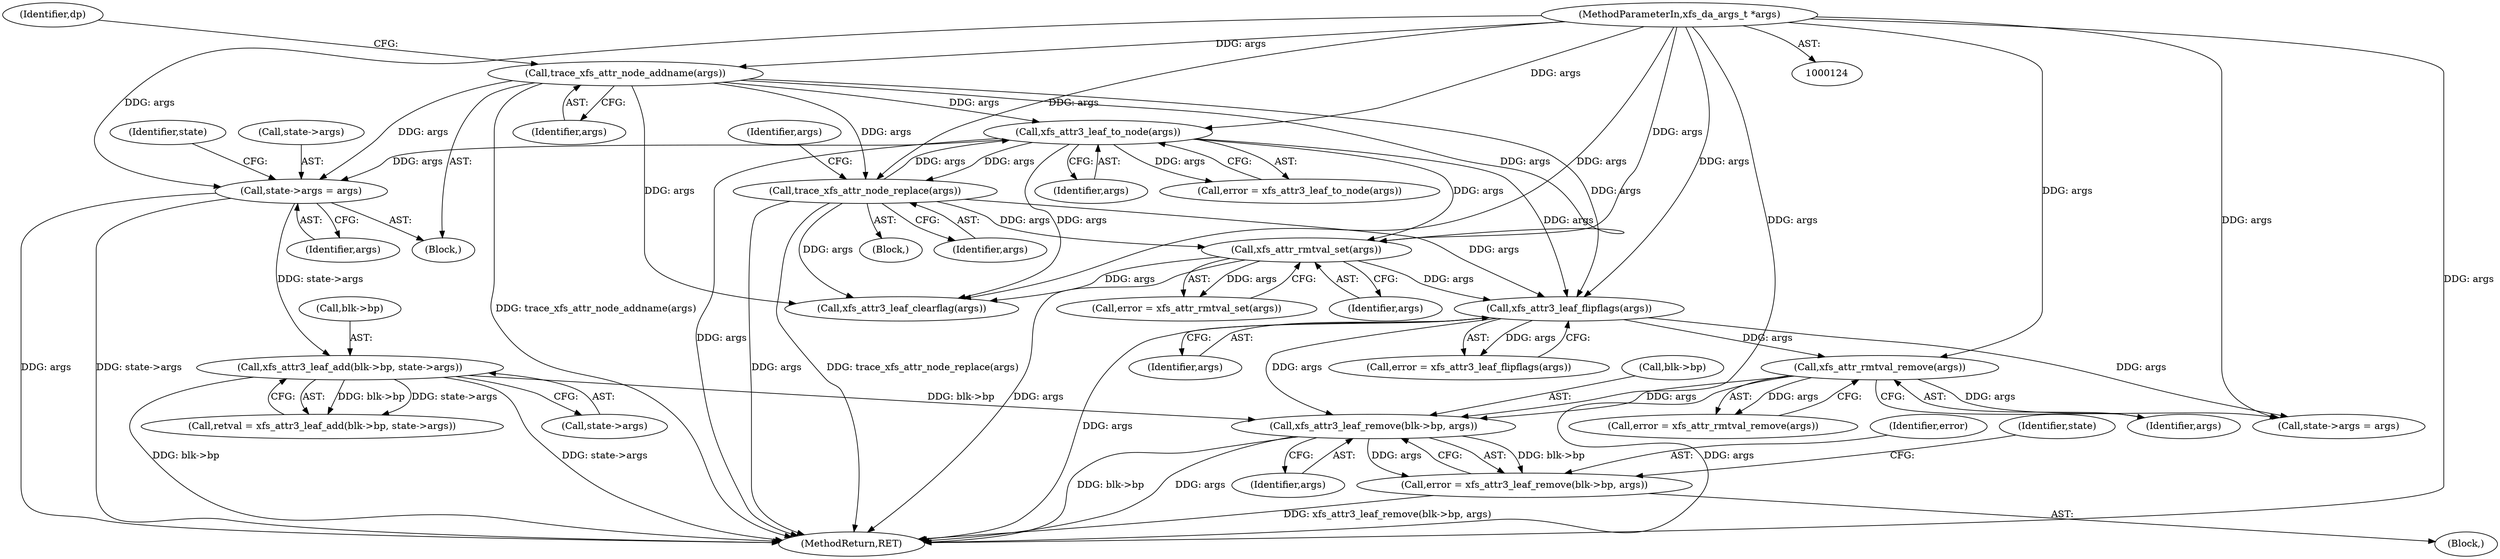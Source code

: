 digraph "0_linux_8275cdd0e7ac550dcce2b3ef6d2fb3b808c1ae59_1@API" {
"1000610" [label="(Call,xfs_attr3_leaf_remove(blk->bp, args))"];
"1000295" [label="(Call,xfs_attr3_leaf_add(blk->bp, state->args))"];
"1000150" [label="(Call,state->args = args)"];
"1000330" [label="(Call,xfs_attr3_leaf_to_node(args))"];
"1000236" [label="(Call,trace_xfs_attr_node_replace(args))"];
"1000125" [label="(MethodParameterIn,xfs_da_args_t *args)"];
"1000134" [label="(Call,trace_xfs_attr_node_addname(args))"];
"1000528" [label="(Call,xfs_attr_rmtval_remove(args))"];
"1000481" [label="(Call,xfs_attr3_leaf_flipflags(args))"];
"1000466" [label="(Call,xfs_attr_rmtval_set(args))"];
"1000608" [label="(Call,error = xfs_attr3_leaf_remove(blk->bp, args))"];
"1000542" [label="(Call,state->args = args)"];
"1000466" [label="(Call,xfs_attr_rmtval_set(args))"];
"1000529" [label="(Identifier,args)"];
"1000479" [label="(Call,error = xfs_attr3_leaf_flipflags(args))"];
"1000482" [label="(Identifier,args)"];
"1000125" [label="(MethodParameterIn,xfs_da_args_t *args)"];
"1000611" [label="(Call,blk->bp)"];
"1000464" [label="(Call,error = xfs_attr_rmtval_set(args))"];
"1000151" [label="(Call,state->args)"];
"1000299" [label="(Call,state->args)"];
"1000157" [label="(Identifier,state)"];
"1000237" [label="(Identifier,args)"];
"1000478" [label="(Block,)"];
"1000295" [label="(Call,xfs_attr3_leaf_add(blk->bp, state->args))"];
"1000616" [label="(Identifier,state)"];
"1000526" [label="(Call,error = xfs_attr_rmtval_remove(args))"];
"1000240" [label="(Identifier,args)"];
"1000293" [label="(Call,retval = xfs_attr3_leaf_add(blk->bp, state->args))"];
"1000236" [label="(Call,trace_xfs_attr_node_replace(args))"];
"1000328" [label="(Call,error = xfs_attr3_leaf_to_node(args))"];
"1000135" [label="(Identifier,args)"];
"1000528" [label="(Call,xfs_attr_rmtval_remove(args))"];
"1000137" [label="(Identifier,dp)"];
"1000724" [label="(MethodReturn,RET)"];
"1000150" [label="(Call,state->args = args)"];
"1000610" [label="(Call,xfs_attr3_leaf_remove(blk->bp, args))"];
"1000467" [label="(Identifier,args)"];
"1000481" [label="(Call,xfs_attr3_leaf_flipflags(args))"];
"1000228" [label="(Block,)"];
"1000609" [label="(Identifier,error)"];
"1000134" [label="(Call,trace_xfs_attr_node_addname(args))"];
"1000330" [label="(Call,xfs_attr3_leaf_to_node(args))"];
"1000296" [label="(Call,blk->bp)"];
"1000154" [label="(Identifier,args)"];
"1000331" [label="(Identifier,args)"];
"1000608" [label="(Call,error = xfs_attr3_leaf_remove(blk->bp, args))"];
"1000126" [label="(Block,)"];
"1000703" [label="(Call,xfs_attr3_leaf_clearflag(args))"];
"1000614" [label="(Identifier,args)"];
"1000610" -> "1000608"  [label="AST: "];
"1000610" -> "1000614"  [label="CFG: "];
"1000611" -> "1000610"  [label="AST: "];
"1000614" -> "1000610"  [label="AST: "];
"1000608" -> "1000610"  [label="CFG: "];
"1000610" -> "1000724"  [label="DDG: args"];
"1000610" -> "1000724"  [label="DDG: blk->bp"];
"1000610" -> "1000608"  [label="DDG: blk->bp"];
"1000610" -> "1000608"  [label="DDG: args"];
"1000295" -> "1000610"  [label="DDG: blk->bp"];
"1000125" -> "1000610"  [label="DDG: args"];
"1000528" -> "1000610"  [label="DDG: args"];
"1000481" -> "1000610"  [label="DDG: args"];
"1000295" -> "1000293"  [label="AST: "];
"1000295" -> "1000299"  [label="CFG: "];
"1000296" -> "1000295"  [label="AST: "];
"1000299" -> "1000295"  [label="AST: "];
"1000293" -> "1000295"  [label="CFG: "];
"1000295" -> "1000724"  [label="DDG: blk->bp"];
"1000295" -> "1000724"  [label="DDG: state->args"];
"1000295" -> "1000293"  [label="DDG: blk->bp"];
"1000295" -> "1000293"  [label="DDG: state->args"];
"1000150" -> "1000295"  [label="DDG: state->args"];
"1000150" -> "1000126"  [label="AST: "];
"1000150" -> "1000154"  [label="CFG: "];
"1000151" -> "1000150"  [label="AST: "];
"1000154" -> "1000150"  [label="AST: "];
"1000157" -> "1000150"  [label="CFG: "];
"1000150" -> "1000724"  [label="DDG: state->args"];
"1000150" -> "1000724"  [label="DDG: args"];
"1000330" -> "1000150"  [label="DDG: args"];
"1000134" -> "1000150"  [label="DDG: args"];
"1000125" -> "1000150"  [label="DDG: args"];
"1000330" -> "1000328"  [label="AST: "];
"1000330" -> "1000331"  [label="CFG: "];
"1000331" -> "1000330"  [label="AST: "];
"1000328" -> "1000330"  [label="CFG: "];
"1000330" -> "1000724"  [label="DDG: args"];
"1000330" -> "1000236"  [label="DDG: args"];
"1000330" -> "1000328"  [label="DDG: args"];
"1000236" -> "1000330"  [label="DDG: args"];
"1000125" -> "1000330"  [label="DDG: args"];
"1000134" -> "1000330"  [label="DDG: args"];
"1000330" -> "1000466"  [label="DDG: args"];
"1000330" -> "1000481"  [label="DDG: args"];
"1000330" -> "1000703"  [label="DDG: args"];
"1000236" -> "1000228"  [label="AST: "];
"1000236" -> "1000237"  [label="CFG: "];
"1000237" -> "1000236"  [label="AST: "];
"1000240" -> "1000236"  [label="CFG: "];
"1000236" -> "1000724"  [label="DDG: args"];
"1000236" -> "1000724"  [label="DDG: trace_xfs_attr_node_replace(args)"];
"1000125" -> "1000236"  [label="DDG: args"];
"1000134" -> "1000236"  [label="DDG: args"];
"1000236" -> "1000466"  [label="DDG: args"];
"1000236" -> "1000481"  [label="DDG: args"];
"1000236" -> "1000703"  [label="DDG: args"];
"1000125" -> "1000124"  [label="AST: "];
"1000125" -> "1000724"  [label="DDG: args"];
"1000125" -> "1000134"  [label="DDG: args"];
"1000125" -> "1000466"  [label="DDG: args"];
"1000125" -> "1000481"  [label="DDG: args"];
"1000125" -> "1000528"  [label="DDG: args"];
"1000125" -> "1000542"  [label="DDG: args"];
"1000125" -> "1000703"  [label="DDG: args"];
"1000134" -> "1000126"  [label="AST: "];
"1000134" -> "1000135"  [label="CFG: "];
"1000135" -> "1000134"  [label="AST: "];
"1000137" -> "1000134"  [label="CFG: "];
"1000134" -> "1000724"  [label="DDG: trace_xfs_attr_node_addname(args)"];
"1000134" -> "1000466"  [label="DDG: args"];
"1000134" -> "1000481"  [label="DDG: args"];
"1000134" -> "1000703"  [label="DDG: args"];
"1000528" -> "1000526"  [label="AST: "];
"1000528" -> "1000529"  [label="CFG: "];
"1000529" -> "1000528"  [label="AST: "];
"1000526" -> "1000528"  [label="CFG: "];
"1000528" -> "1000724"  [label="DDG: args"];
"1000528" -> "1000526"  [label="DDG: args"];
"1000481" -> "1000528"  [label="DDG: args"];
"1000528" -> "1000542"  [label="DDG: args"];
"1000481" -> "1000479"  [label="AST: "];
"1000481" -> "1000482"  [label="CFG: "];
"1000482" -> "1000481"  [label="AST: "];
"1000479" -> "1000481"  [label="CFG: "];
"1000481" -> "1000724"  [label="DDG: args"];
"1000481" -> "1000479"  [label="DDG: args"];
"1000466" -> "1000481"  [label="DDG: args"];
"1000481" -> "1000542"  [label="DDG: args"];
"1000466" -> "1000464"  [label="AST: "];
"1000466" -> "1000467"  [label="CFG: "];
"1000467" -> "1000466"  [label="AST: "];
"1000464" -> "1000466"  [label="CFG: "];
"1000466" -> "1000724"  [label="DDG: args"];
"1000466" -> "1000464"  [label="DDG: args"];
"1000466" -> "1000703"  [label="DDG: args"];
"1000608" -> "1000478"  [label="AST: "];
"1000609" -> "1000608"  [label="AST: "];
"1000616" -> "1000608"  [label="CFG: "];
"1000608" -> "1000724"  [label="DDG: xfs_attr3_leaf_remove(blk->bp, args)"];
}
